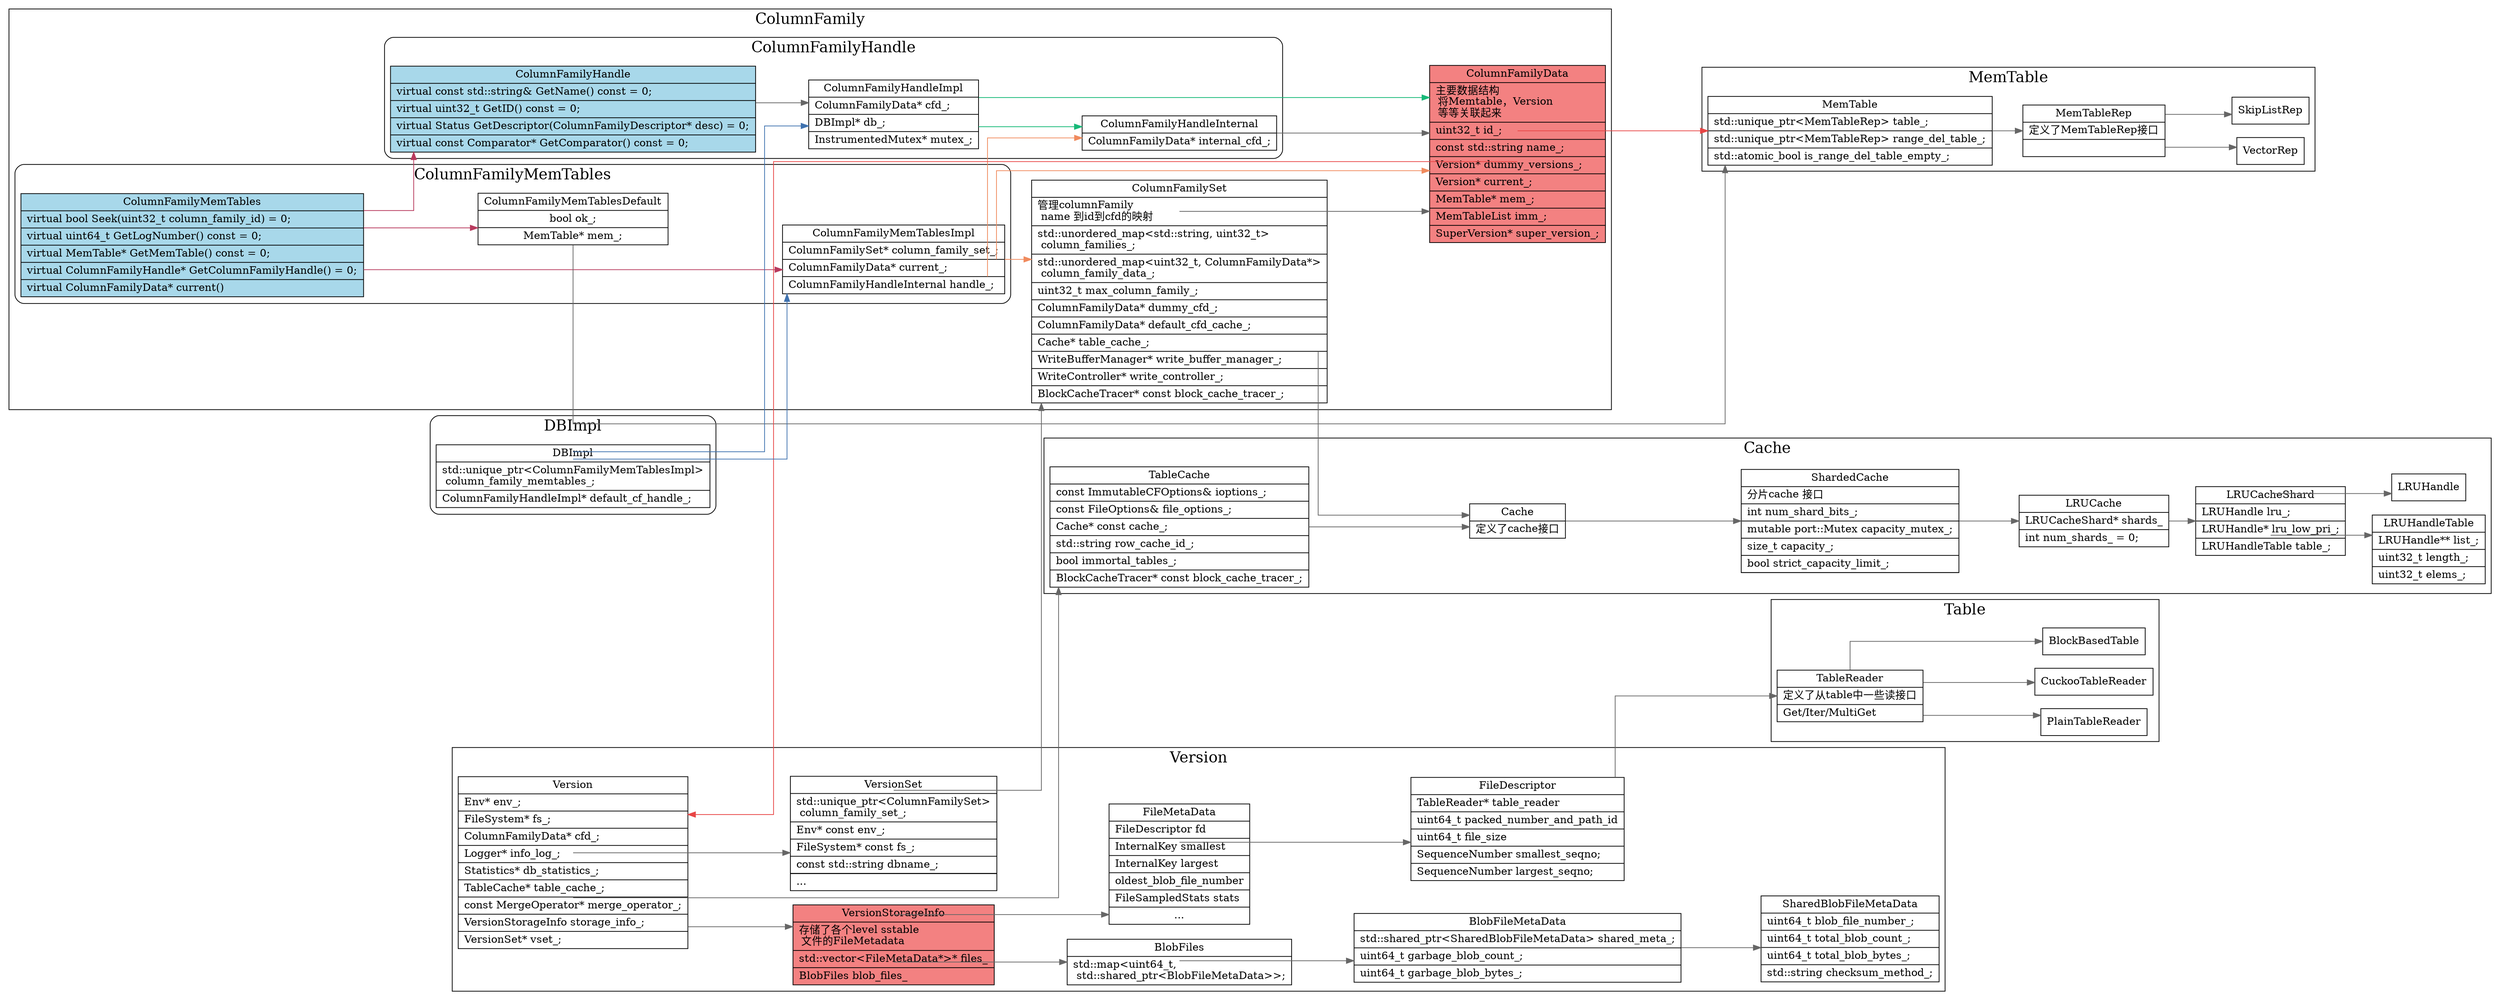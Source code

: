 digraph ColumnFamily {
  node[shape=box;];
  newrank=true;
  rankdir=LR;
  edge[weight=5;color=gray40];
  splines = ortho;

  subgraph cluster_MemTable {
    graph[label="MemTable";fontsize=20;];
    MemTable[
      shape="record";
      label="{{
        MemTable|
          std::unique_ptr\<MemTableRep\> table_;\l|
          std::unique_ptr\<MemTableRep\> range_del_table_;\l|
          std::atomic_bool is_range_del_table_empty_;\l
      }}";
    ];
    MemTable -> MemTableRep;
    MemTableRep[shape="record";
      label="{{
        MemTableRep|
        定义了MemTableRep接口\l|
      }}";
    ];
    MemTableRep -> {
      VectorRep;
      SkipListRep;
    }
  }

  subgraph cluster_Cache {
    graph[label="Cache";fontsize=20;];
    TableCache[shape="record";
      label="{{
        TableCache|
          const ImmutableCFOptions& ioptions_;\l|
          const FileOptions& file_options_;\l|
          <Cache> Cache* const cache_;\l|
          std::string row_cache_id_;\l|
          bool immortal_tables_;\l|
          BlockCacheTracer* const block_cache_tracer_;\l
      }}";
    ];
    TableCache -> Cache;
    Cache[shape="record";
      label="{{
        Cache|
        定义了cache接口
      }}";
    ];

    Cache -> ShardedCache;

    ShardedCache[shape="record";
      label="{{
        ShardedCache|
        分片cache 接口\l|
        int num_shard_bits_;\l|
        mutable port::Mutex capacity_mutex_;\l|
        size_t capacity_;\l|
        bool strict_capacity_limit_;\l|
        std::atomic<uint64_t> last_id_;\l
      }}";
    ];
    ShardedCache -> LRUCache;
    LRUCache[shape="record";
      label="{{
        LRUCache|
          <LRUCacheShard> LRUCacheShard* shards_\l|
        int num_shards_ = 0;\l
      }}";
    ];
    LRUCache:LRUCacheShard -> LRUCacheShard;
    LRUCacheShard[shape="record";
      label="{{
        LRUCacheShard|
          LRUHandle lru_;\l|
          <LRUHandle> LRUHandle* lru_low_pri_;\l|
          <LRUHandleTable> LRUHandleTable table_;\l
      }}";
    ];
    LRUCacheShard:LRUHandleTable -> LRUHandleTable;
    LRUCacheShard:LRUHandle -> LRUHandle;
    LRUHandleTable[shape="record";
      label="{{
        LRUHandleTable|
          LRUHandle** list_;\l|
          uint32_t length_;\l|
          uint32_t elems_;\l
      }}";
    ];
  }

  subgraph cluster_Table {
    graph[label="Table";fontsize=20;];
    TableReader[shape="record";
      label="{{
       TableReader|
       定义了从table中一些读接口\l|
       Get/Iter/MultiGet\l
     }}"];
    TableReader -> {
      BlockBasedTable;
      PlainTableReader;
      CuckooTableReader
    };
  }

  subgraph cluster_Version {
    graph[label="Version";fontsize=20;];
    Version[shape="record";
      label="{{
        Version|
          Env* env_;\l|
          FileSystem* fs_;\l|
          ColumnFamilyData* cfd_;\l|
          Logger* info_log_;\l|
          Statistics* db_statistics_;\l|
          <TableCache> TableCache* table_cache_;\l|
          const MergeOperator* merge_operator_;\l|
          <VesionStorageInfo> VersionStorageInfo storage_info_;\l|
          <VersionSet> VersionSet* vset_;\l
      }}";
    ];
    Version:TableCache -> TableCache;
    Version:VersionSet -> VersionSet;
    Version:VesionStorageInfo -> VersionStorageInfo;
    
    VersionStorageInfo[shape="record";
      fillcolor="#f38181";
      style=filled;
      label="{{
        VersionStorageInfo|
        存储了各个level sstable\l 
        文件的FileMetadata\l|
        <FileMetaData> std::vector\<FileMetaData*\>* files_\l|
        <BlobFiles> BlobFiles blob_files_\l
      }}";
    ];
    VersionStorageInfo:FileMetaData -> FileMetaData;
    VersionStorageInfo:BlobFiles -> BlobFiles;

    FileMetaData[shape="record";
      label="{{
        FileMetaData|
          <FileDescriptor> FileDescriptor fd\l|
          InternalKey smallest\l|
          InternalKey largest\l|
          oldest_blob_file_number\l|
          FileSampledStats stats\l|
          ...
      }}";
    ];
    FileMetaData:FileDescriptor -> FileDescriptor;
    FileDescriptor[shape="record";
      label="{{
        FileDescriptor|
        <TableReader> TableReader* table_reader\l|
        uint64_t packed_number_and_path_id\l|
        uint64_t file_size\l|
        SequenceNumber smallest_seqno;\l|
        SequenceNumber largest_seqno;\l
      }}";
    ];
    FileDescriptor -> TableReader;
    BlobFiles[shape="record";
      label="{{
        <BlobFileMetaData> BlobFiles|
          std::map\<uint64_t,\l 
          std::shared_ptr\<BlobFileMetaData\>\>;
      }}";
    ];
    BlobFiles:BlobFileMetaData -> BlobFileMetaData;
    BlobFileMetaData[shape="record";
      label="{{
        BlobFileMetaData|
          <SharedBlobFileMetaData> std::shared_ptr\<SharedBlobFileMetaData\> shared_meta_;\l|
          uint64_t garbage_blob_count_;\l|
          uint64_t garbage_blob_bytes_;\l
      }}";
    ];
    BlobFileMetaData:SharedBlobFileMetaData -> SharedBlobFileMetaData;
    SharedBlobFileMetaData[shape="record";
      label="{{
        SharedBlobFileMetaData|
        uint64_t blob_file_number_;\l|
        uint64_t total_blob_count_;\l|
        uint64_t total_blob_bytes_;\l|
        std::string checksum_method_;\l
      }}";
    ];
    VersionSet[
      shape="record";
      label="{{
        VersionSet|
          <ColumnFamilySet> std::unique_ptr\<ColumnFamilySet\>\l column_family_set_;\l|
          Env* const env_;\l|
          FileSystem* const fs_;\l|
          const std::string dbname_;\l|
          std::atomic<uint64_t> last_sequence_;\l|
          std::deque<ManifestWriter*> manifest_writers_;\l|
          ...\l
      }}";
    ];
  }
  VersionSet:ColumnFamilySet -> ColumnFamilySet;
  subgraph cluster_ColumnFamily {
    graph[label="ColumnFamily";fontsize=20;];
    ColumnFamilyMemTables[
      shape="record";
      fillcolor="#a8d8ea"
      style=filled
      label="{{
        ColumnFamilyMemTables|
          virtual bool Seek(uint32_t column_family_id) = 0;\l|
          virtual uint64_t GetLogNumber() const = 0;\l|
          virtual MemTable* GetMemTable() const = 0;\l|
          virtual ColumnFamilyHandle* GetColumnFamilyHandle() = 0;\l|
          virtual ColumnFamilyData* current()\l
      }}";
    ];

    ColumnFamilyMemTables -> {
      ColumnFamilyMemTablesImpl
      ColumnFamilyMemTablesDefault
      ColumnFamilyHandle
    }[color="#b83b5e"];

    ColumnFamilyMemTablesDefault[
      shape="record";
      label="{{
        ColumnFamilyMemTablesDefault|
        bool ok_;|
        <MemTable> MemTable* mem_;
      }}";
    ];
    ColumnFamilyMemTablesDefault:MemTable -> MemTable;

    ColumnFamilyMemTablesImpl[
      shape="record";
      label="{{
        ColumnFamilyMemTablesImpl|
          <ColumnFamilySet> ColumnFamilySet* column_family_set_;\l|
          <ColumnFamilyData> ColumnFamilyData* current_;\l|
          <ColumnFamilyHandleInternal> ColumnFamilyHandleInternal handle_;\l
      }}";
    ];
    ColumnFamilyMemTablesImpl:ColumnFamilySet -> ColumnFamilySet[color="#f08a5d"];
    ColumnFamilyMemTablesImpl:ColumnFamilyData -> ColumnFamilyData[color="#f08a5d"];
    ColumnFamilyMemTablesImpl:ColumnFamilyHandleInternal-> ColumnFamilyHandleInternal[color="#f08a5d"];

    ColumnFamilySet[
      shape="record";
      label="{{
        ColumnFamilySet|
          管理columnFamily\l 
          name 到id到cfd的映射\l|
          std::unordered_map\<std::string, uint32_t\>\l column_families_;\l|
          <ColumnFamilyData> std::unordered_map\<uint32_t, ColumnFamilyData*\>\l column_family_data_;\l|
          uint32_t max_column_family_;\l|
          ColumnFamilyData* dummy_cfd_;\l|
          ColumnFamilyData* default_cfd_cache_;\l|
          <Cache> Cache* table_cache_;\l|
          WriteBufferManager* write_buffer_manager_;\l|
          WriteController* write_controller_;\l|
          BlockCacheTracer* const block_cache_tracer_;\l
      }}";
    ];
    ColumnFamilySet:ColumnFamilyData -> ColumnFamilyData;
    ColumnFamilySet:Cache -> Cache;

    ColumnFamilyHandle[
      shape="record";
      fillcolor="#a8d8ea"
      style=filled
      label="{{
        ColumnFamilyHandle|
          virtual const std::string& GetName() const = 0;\l|
          virtual uint32_t GetID() const = 0;\l|
          virtual Status GetDescriptor(ColumnFamilyDescriptor* desc) = 0;\l|
          virtual const Comparator* GetComparator() const = 0;\l
      }}";
    ];
    ColumnFamilyHandle -> ColumnFamilyHandleImpl;
    ColumnFamilyHandleImpl[
      shape="record";
      label="{{
        ColumnFamilyHandleImpl|
        <ColumnFamilyData> ColumnFamilyData* cfd_;\l|
        DBImpl* db_;\l|
        InstrumentedMutex* mutex_;\l
      }}";
    ];
    ColumnFamilyHandleImpl -> ColumnFamilyHandleInternal[color="#17b978"];
    ColumnFamilyHandleImpl:ColumnFamilyData -> ColumnFamilyData[color="#17b978"];

    ColumnFamilyHandleInternal[
      shape="record";
      label="{{
        ColumnFamilyHandleInternal|
          <ColumnFamilyData> ColumnFamilyData* internal_cfd_;\l
      }}";
    ];
    ColumnFamilyHandleInternal:ColumnFamilyData -> ColumnFamilyData;
    ColumnFamilyData[
      shape="record";
      fillcolor="#f38181";
      style=filled;
      label="{{
        ColumnFamilyData|
        主要数据结构\l
        将Memtable，Version\l 
        等等关联起来\l|
          uint32_t id_;\l|
          const std::string name_;\l|
          Version* dummy_versions_;\l|
          <Version> Version* current_;\l|
          <MemTable> MemTable* mem_;\l|
          MemTableList imm_;\l|
          SuperVersion* super_version_;\l
      }}";
    ];
    ColumnFamilyData:MemTable -> MemTable[color="#e84545"];
    ColumnFamilyData:Version -> Version[color="#e84545"];

    subgraph cluster_ColumnFamilyHandle {
      graph[label="ColumnFamilyHandle";fontsize=20;style=rounded];
      ColumnFamilyHandle;
      ColumnFamilyHandleInternal;
      ColumnFamilyHandleImpl;
    };
    subgraph cluster_ColumnFamilyMemTables {
      graph[label="ColumnFamilyMemTables";fontsize=20;style=rounded];
      ColumnFamilyMemTables;
      ColumnFamilyMemTablesDefault;
      ColumnFamilyMemTablesImpl;
    };
  }
  subgraph cluster_DBImpl {
    graph[label="DBImpl";fontsize=20;style=rounded];
    DBImpl[
      shape="record";
      label="{{
        DBImpl|
          <ColumnFamilyMemTablesImpl> std::unique_ptr\<ColumnFamilyMemTablesImpl\>\l column_family_memtables_;\l|
          <ColumnFamilyHandleImpl> ColumnFamilyHandleImpl* default_cf_handle_;\l
      }}";
    ];
    DBImpl:ColumnFamilyMemTablesImpl -> ColumnFamilyMemTablesImpl[color="#3f72af"];
    DBImpl:ColumnFamilyHandleImpl -> ColumnFamilyHandleImpl[color="#3f72af"];
  };
}
